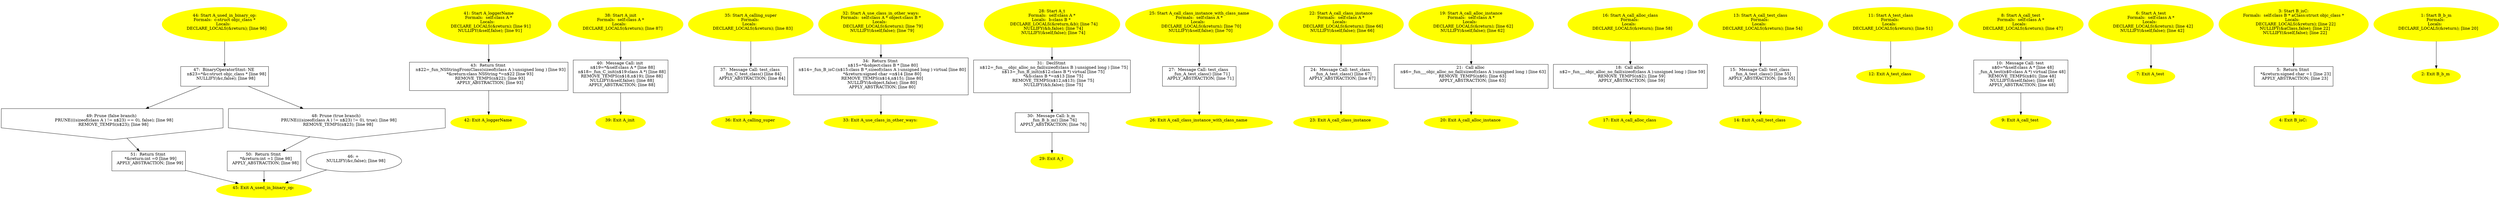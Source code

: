 digraph iCFG {
51 [label="51:  Return Stmt \n   *&return:int =0 [line 99]\n  APPLY_ABSTRACTION; [line 99]\n " shape="box"]
	

	 51 -> 45 ;
50 [label="50:  Return Stmt \n   *&return:int =1 [line 98]\n  APPLY_ABSTRACTION; [line 98]\n " shape="box"]
	

	 50 -> 45 ;
49 [label="49: Prune (false branch) \n   PRUNE(((sizeof(class A ) != n$23) == 0), false); [line 98]\n  REMOVE_TEMPS(n$23); [line 98]\n " shape="invhouse"]
	

	 49 -> 51 ;
48 [label="48: Prune (true branch) \n   PRUNE(((sizeof(class A ) != n$23) != 0), true); [line 98]\n  REMOVE_TEMPS(n$23); [line 98]\n " shape="invhouse"]
	

	 48 -> 50 ;
47 [label="47:  BinaryOperatorStmt: NE \n   n$23=*&c:struct objc_class * [line 98]\n  NULLIFY(&c,false); [line 98]\n " shape="box"]
	

	 47 -> 48 ;
	 47 -> 49 ;
46 [label="46: + \n   NULLIFY(&c,false); [line 98]\n " ]
	

	 46 -> 45 ;
45 [label="45: Exit A_used_in_binary_op: \n  " color=yellow style=filled]
	

44 [label="44: Start A_used_in_binary_op:\nFormals:  c:struct objc_class *\nLocals:  \n   DECLARE_LOCALS(&return); [line 96]\n " color=yellow style=filled]
	

	 44 -> 47 ;
43 [label="43:  Return Stmt \n   n$22=_fun_NSStringFromClass(sizeof(class A ):unsigned long ) [line 93]\n  *&return:class NSString *=n$22 [line 93]\n  REMOVE_TEMPS(n$22); [line 93]\n  APPLY_ABSTRACTION; [line 93]\n " shape="box"]
	

	 43 -> 42 ;
42 [label="42: Exit A_loggerName \n  " color=yellow style=filled]
	

41 [label="41: Start A_loggerName\nFormals:  self:class A *\nLocals:  \n   DECLARE_LOCALS(&return); [line 91]\n  NULLIFY(&self,false); [line 91]\n " color=yellow style=filled]
	

	 41 -> 43 ;
40 [label="40:  Message Call: init \n   n$19=*&self:class A * [line 88]\n  n$18=_fun_C_init(n$19:class A *) [line 88]\n  REMOVE_TEMPS(n$18,n$19); [line 88]\n  NULLIFY(&self,false); [line 88]\n  APPLY_ABSTRACTION; [line 88]\n " shape="box"]
	

	 40 -> 39 ;
39 [label="39: Exit A_init \n  " color=yellow style=filled]
	

38 [label="38: Start A_init\nFormals:  self:class A *\nLocals:  \n   DECLARE_LOCALS(&return); [line 87]\n " color=yellow style=filled]
	

	 38 -> 40 ;
37 [label="37:  Message Call: test_class \n   _fun_C_test_class() [line 84]\n  APPLY_ABSTRACTION; [line 84]\n " shape="box"]
	

	 37 -> 36 ;
36 [label="36: Exit A_calling_super \n  " color=yellow style=filled]
	

35 [label="35: Start A_calling_super\nFormals: \nLocals:  \n   DECLARE_LOCALS(&return); [line 83]\n " color=yellow style=filled]
	

	 35 -> 37 ;
34 [label="34:  Return Stmt \n   n$15=*&object:class B * [line 80]\n  n$14=_fun_B_isC:(n$15:class B *,sizeof(class A ):unsigned long ) virtual [line 80]\n  *&return:signed char =n$14 [line 80]\n  REMOVE_TEMPS(n$14,n$15); [line 80]\n  NULLIFY(&object,false); [line 80]\n  APPLY_ABSTRACTION; [line 80]\n " shape="box"]
	

	 34 -> 33 ;
33 [label="33: Exit A_use_class_in_other_ways: \n  " color=yellow style=filled]
	

32 [label="32: Start A_use_class_in_other_ways:\nFormals:  self:class A * object:class B *\nLocals:  \n   DECLARE_LOCALS(&return); [line 79]\n  NULLIFY(&self,false); [line 79]\n " color=yellow style=filled]
	

	 32 -> 34 ;
31 [label="31:  DeclStmt \n   n$12=_fun___objc_alloc_no_fail(sizeof(class B ):unsigned long ) [line 75]\n  n$13=_fun_B_init(n$12:class B *) virtual [line 75]\n  *&b:class B *=n$13 [line 75]\n  REMOVE_TEMPS(n$12,n$13); [line 75]\n  NULLIFY(&b,false); [line 75]\n " shape="box"]
	

	 31 -> 30 ;
30 [label="30:  Message Call: b_m \n   _fun_B_b_m() [line 76]\n  APPLY_ABSTRACTION; [line 76]\n " shape="box"]
	

	 30 -> 29 ;
29 [label="29: Exit A_t \n  " color=yellow style=filled]
	

28 [label="28: Start A_t\nFormals:  self:class A *\nLocals:  b:class B * \n   DECLARE_LOCALS(&return,&b); [line 74]\n  NULLIFY(&b,false); [line 74]\n  NULLIFY(&self,false); [line 74]\n " color=yellow style=filled]
	

	 28 -> 31 ;
27 [label="27:  Message Call: test_class \n   _fun_A_test_class() [line 71]\n  APPLY_ABSTRACTION; [line 71]\n " shape="box"]
	

	 27 -> 26 ;
26 [label="26: Exit A_call_class_instance_with_class_name \n  " color=yellow style=filled]
	

25 [label="25: Start A_call_class_instance_with_class_name\nFormals:  self:class A *\nLocals:  \n   DECLARE_LOCALS(&return); [line 70]\n  NULLIFY(&self,false); [line 70]\n " color=yellow style=filled]
	

	 25 -> 27 ;
24 [label="24:  Message Call: test_class \n   _fun_A_test_class() [line 67]\n  APPLY_ABSTRACTION; [line 67]\n " shape="box"]
	

	 24 -> 23 ;
23 [label="23: Exit A_call_class_instance \n  " color=yellow style=filled]
	

22 [label="22: Start A_call_class_instance\nFormals:  self:class A *\nLocals:  \n   DECLARE_LOCALS(&return); [line 66]\n  NULLIFY(&self,false); [line 66]\n " color=yellow style=filled]
	

	 22 -> 24 ;
21 [label="21:  Call alloc \n   n$6=_fun___objc_alloc_no_fail(sizeof(class A ):unsigned long ) [line 63]\n  REMOVE_TEMPS(n$6); [line 63]\n  APPLY_ABSTRACTION; [line 63]\n " shape="box"]
	

	 21 -> 20 ;
20 [label="20: Exit A_call_alloc_instance \n  " color=yellow style=filled]
	

19 [label="19: Start A_call_alloc_instance\nFormals:  self:class A *\nLocals:  \n   DECLARE_LOCALS(&return); [line 62]\n  NULLIFY(&self,false); [line 62]\n " color=yellow style=filled]
	

	 19 -> 21 ;
18 [label="18:  Call alloc \n   n$2=_fun___objc_alloc_no_fail(sizeof(class A ):unsigned long ) [line 59]\n  REMOVE_TEMPS(n$2); [line 59]\n  APPLY_ABSTRACTION; [line 59]\n " shape="box"]
	

	 18 -> 17 ;
17 [label="17: Exit A_call_alloc_class \n  " color=yellow style=filled]
	

16 [label="16: Start A_call_alloc_class\nFormals: \nLocals:  \n   DECLARE_LOCALS(&return); [line 58]\n " color=yellow style=filled]
	

	 16 -> 18 ;
15 [label="15:  Message Call: test_class \n   _fun_A_test_class() [line 55]\n  APPLY_ABSTRACTION; [line 55]\n " shape="box"]
	

	 15 -> 14 ;
14 [label="14: Exit A_call_test_class \n  " color=yellow style=filled]
	

13 [label="13: Start A_call_test_class\nFormals: \nLocals:  \n   DECLARE_LOCALS(&return); [line 54]\n " color=yellow style=filled]
	

	 13 -> 15 ;
12 [label="12: Exit A_test_class \n  " color=yellow style=filled]
	

11 [label="11: Start A_test_class\nFormals: \nLocals:  \n   DECLARE_LOCALS(&return); [line 51]\n " color=yellow style=filled]
	

	 11 -> 12 ;
10 [label="10:  Message Call: test \n   n$0=*&self:class A * [line 48]\n  _fun_A_test(n$0:class A *) virtual [line 48]\n  REMOVE_TEMPS(n$0); [line 48]\n  NULLIFY(&self,false); [line 48]\n  APPLY_ABSTRACTION; [line 48]\n " shape="box"]
	

	 10 -> 9 ;
9 [label="9: Exit A_call_test \n  " color=yellow style=filled]
	

8 [label="8: Start A_call_test\nFormals:  self:class A *\nLocals:  \n   DECLARE_LOCALS(&return); [line 47]\n " color=yellow style=filled]
	

	 8 -> 10 ;
7 [label="7: Exit A_test \n  " color=yellow style=filled]
	

6 [label="6: Start A_test\nFormals:  self:class A *\nLocals:  \n   DECLARE_LOCALS(&return); [line 42]\n  NULLIFY(&self,false); [line 42]\n " color=yellow style=filled]
	

	 6 -> 7 ;
5 [label="5:  Return Stmt \n   *&return:signed char =1 [line 23]\n  APPLY_ABSTRACTION; [line 23]\n " shape="box"]
	

	 5 -> 4 ;
4 [label="4: Exit B_isC: \n  " color=yellow style=filled]
	

3 [label="3: Start B_isC:\nFormals:  self:class B * aClass:struct objc_class *\nLocals:  \n   DECLARE_LOCALS(&return); [line 22]\n  NULLIFY(&aClass,false); [line 22]\n  NULLIFY(&self,false); [line 22]\n " color=yellow style=filled]
	

	 3 -> 5 ;
2 [label="2: Exit B_b_m \n  " color=yellow style=filled]
	

1 [label="1: Start B_b_m\nFormals: \nLocals:  \n   DECLARE_LOCALS(&return); [line 20]\n " color=yellow style=filled]
	

	 1 -> 2 ;
}
